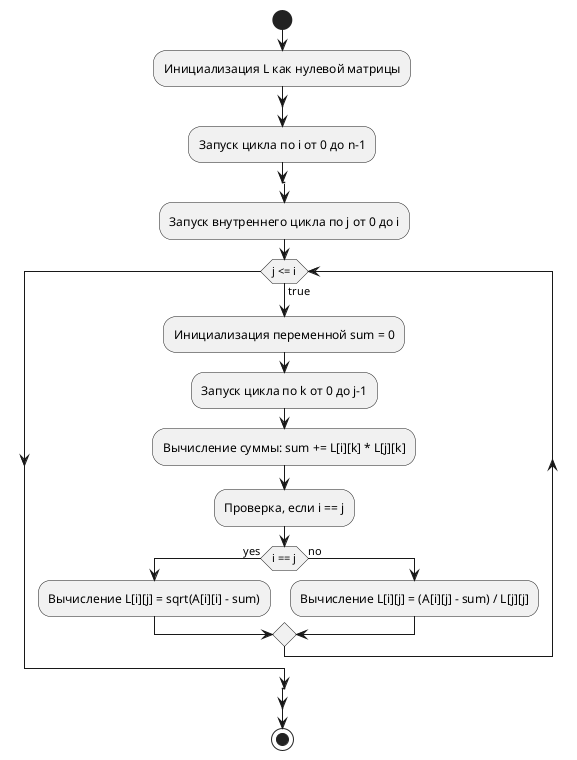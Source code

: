 @startuml parallel
start
:Инициализация L как нулевой матрицы;
split
    :Запуск цикла по i от 0 до n-1;
    split
        :Запуск внутреннего цикла по j от 0 до i;
        while (j <= i) is (true)
            :Инициализация переменной sum = 0;
            :Запуск цикла по k от 0 до j-1;
            :Вычисление суммы: sum += L[i][k] * L[j][k];
            :Проверка, если i == j;
            if (i == j) then (yes)
                :Вычисление L[i][j] = sqrt(A[i][i] - sum);
            else (no)
                :Вычисление L[i][j] = (A[i][j] - sum) / L[j][j];
            endif
        endwhile
    end split
end split
stop
@enduml
